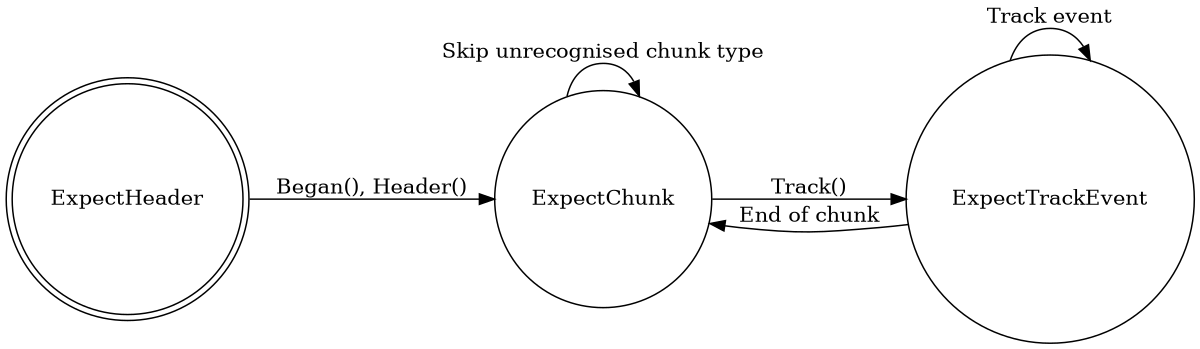 
digraph lexer_state {
	rankdir=LR;
	size="8,5"
	node [shape = doublecircle];
	ExpectHeader;

	node [shape = circle];
	ExpectChunk;

	ExpectHeader -> ExpectChunk [label="Began(), Header()"];
	ExpectChunk -> ExpectChunk [label="Skip unrecognised chunk type"];
	ExpectChunk -> ExpectTrackEvent [label="Track()"]

	ExpectTrackEvent -> ExpectTrackEvent [label="Track event"]

	ExpectTrackEvent -> ExpectChunk [label="End of chunk"]
}